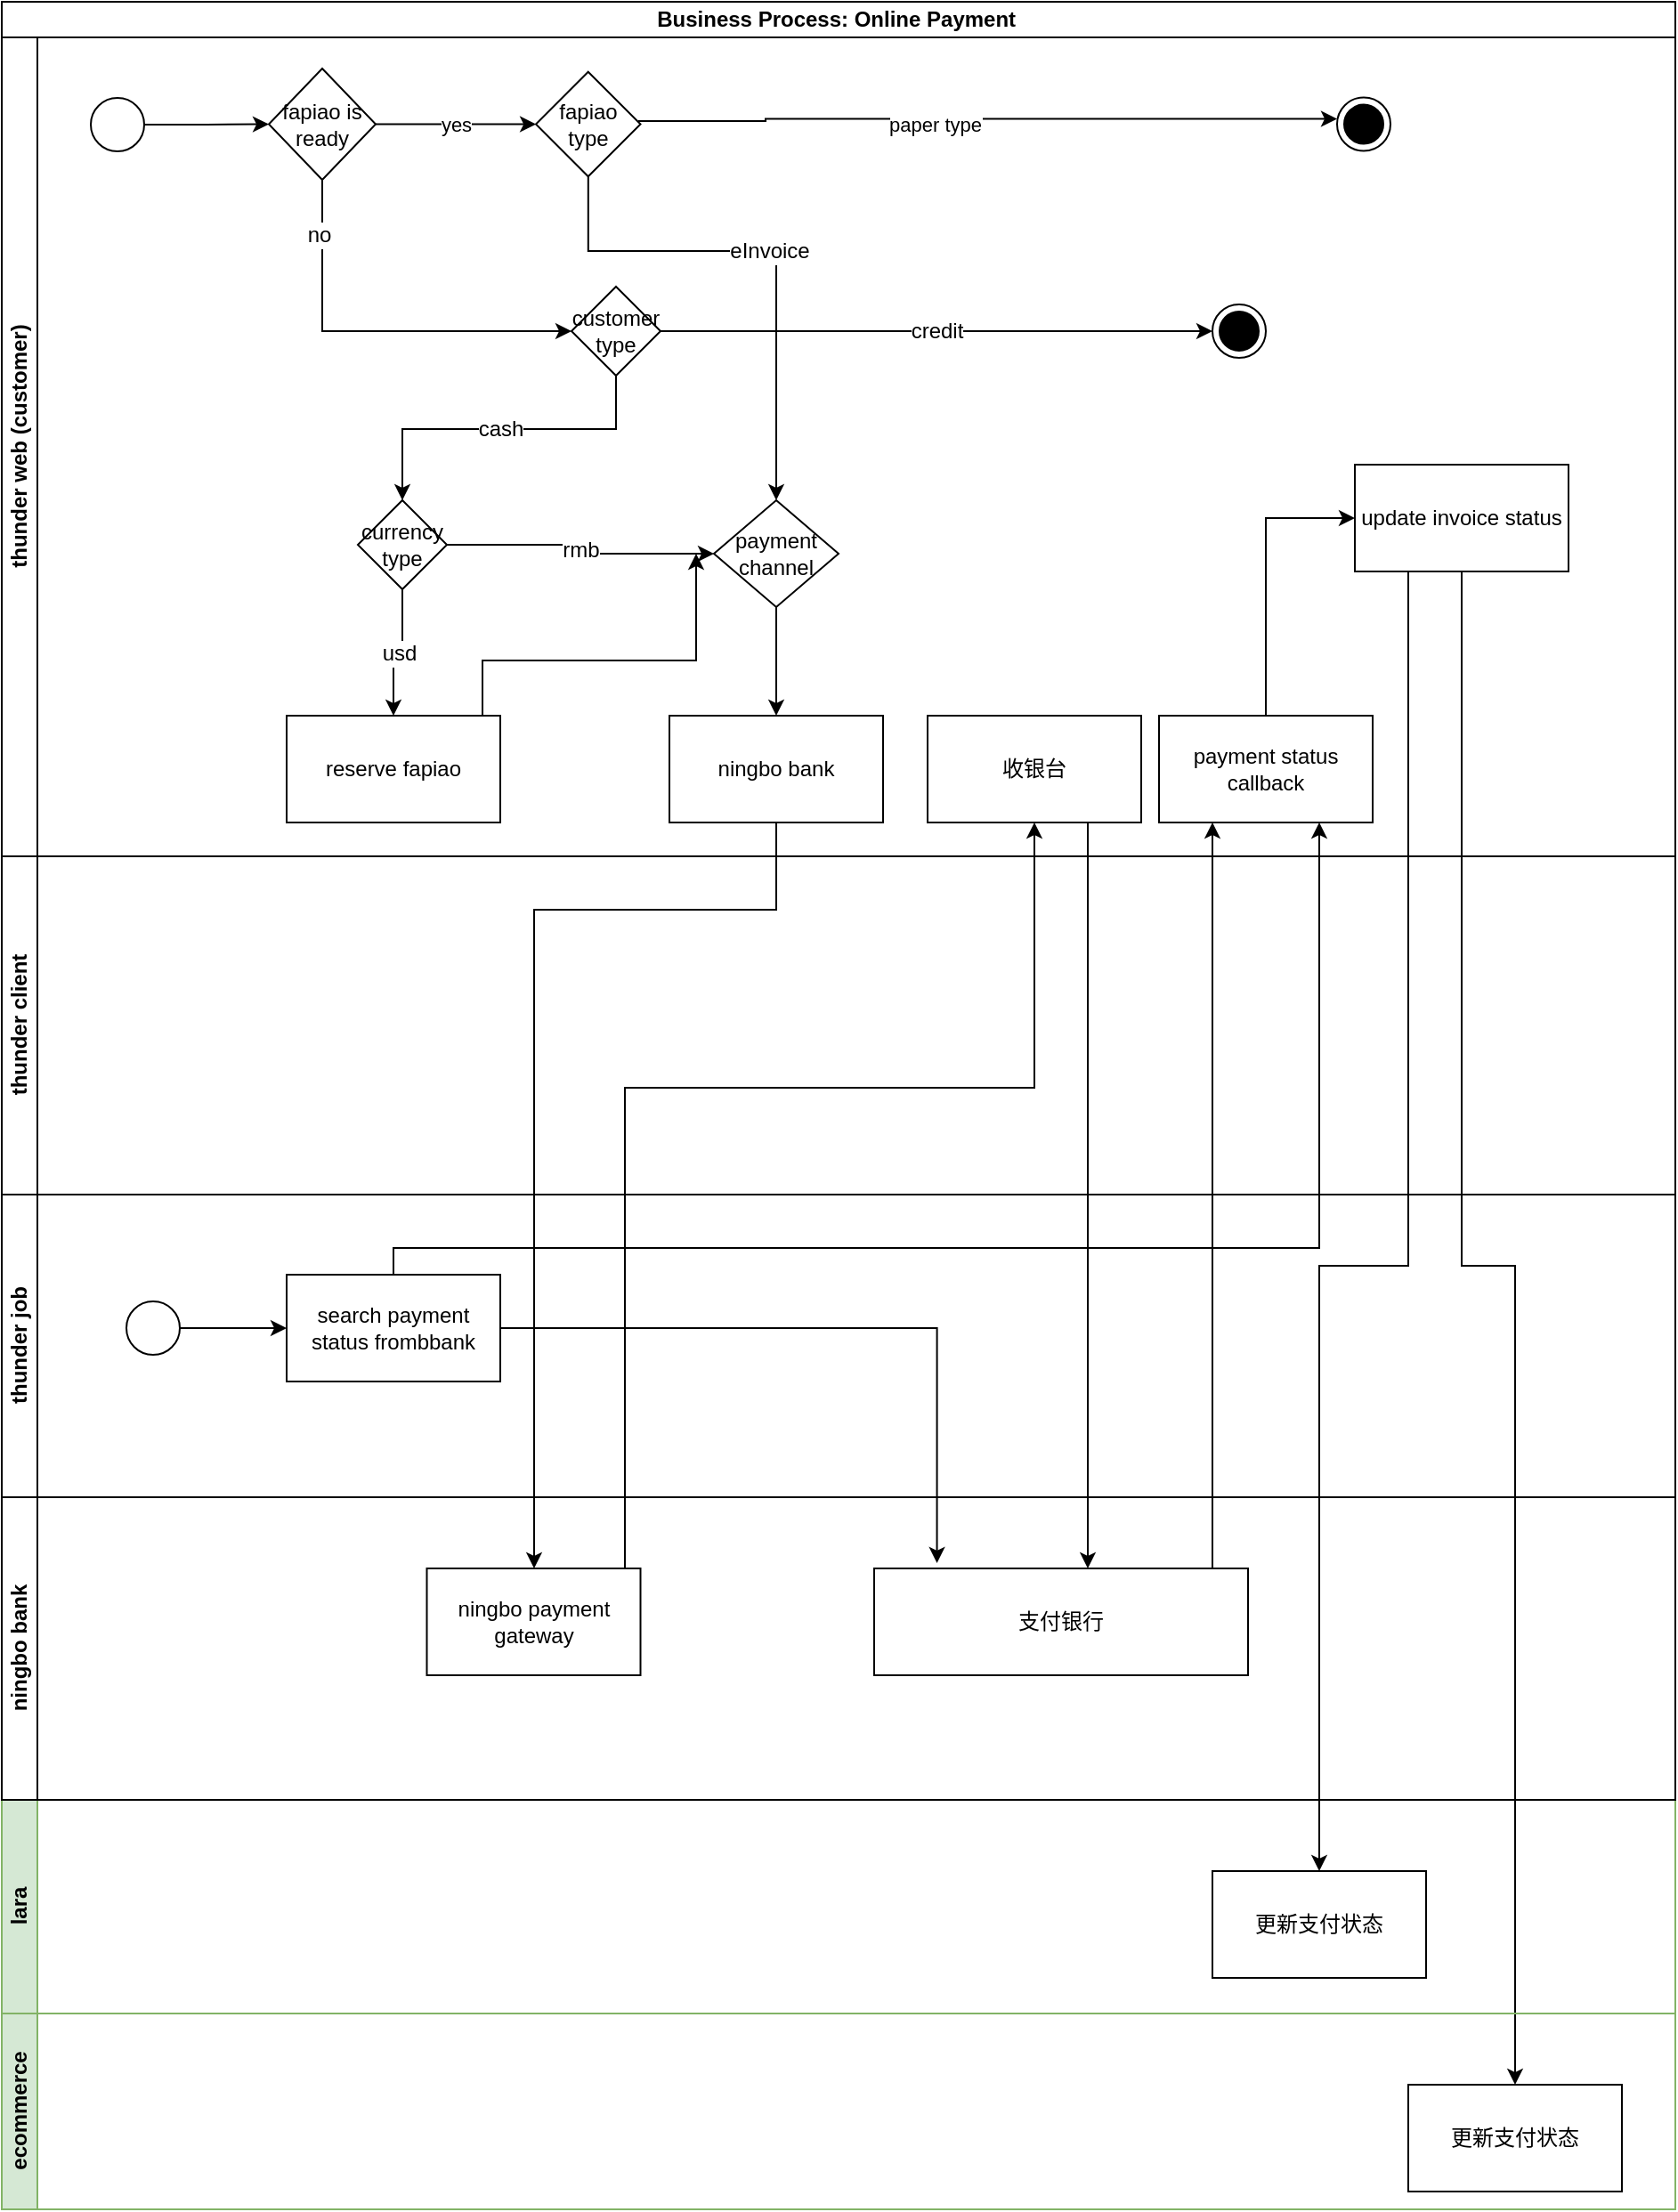 <mxfile version="20.6.2" type="github">
  <diagram id="kgpKYQtTHZ0yAKxKKP6v" name="Page-1">
    <mxGraphModel dx="1182" dy="754" grid="1" gridSize="10" guides="1" tooltips="1" connect="1" arrows="1" fold="1" page="1" pageScale="1" pageWidth="10000" pageHeight="10000" math="0" shadow="0">
      <root>
        <mxCell id="0" />
        <mxCell id="1" parent="0" />
        <mxCell id="0HO_ofuyOMyAhvDu8aWt-1" value="Business Process: Online Payment&amp;nbsp;" style="swimlane;childLayout=stackLayout;resizeParent=1;resizeParentMax=0;horizontal=1;startSize=20;horizontalStack=0;html=1;" parent="1" vertex="1">
          <mxGeometry x="90" y="120" width="940" height="670" as="geometry" />
        </mxCell>
        <mxCell id="0HO_ofuyOMyAhvDu8aWt-2" value="thunder web (customer)" style="swimlane;startSize=20;horizontal=0;html=1;" parent="0HO_ofuyOMyAhvDu8aWt-1" vertex="1">
          <mxGeometry y="20" width="940" height="460" as="geometry" />
        </mxCell>
        <mxCell id="0HO_ofuyOMyAhvDu8aWt-11" value="" style="edgeStyle=orthogonalEdgeStyle;rounded=0;orthogonalLoop=1;jettySize=auto;html=1;" parent="0HO_ofuyOMyAhvDu8aWt-2" source="0HO_ofuyOMyAhvDu8aWt-9" target="0HO_ofuyOMyAhvDu8aWt-10" edge="1">
          <mxGeometry relative="1" as="geometry" />
        </mxCell>
        <mxCell id="0HO_ofuyOMyAhvDu8aWt-9" value="" style="ellipse;" parent="0HO_ofuyOMyAhvDu8aWt-2" vertex="1">
          <mxGeometry x="50" y="34" width="30" height="30" as="geometry" />
        </mxCell>
        <mxCell id="0HO_ofuyOMyAhvDu8aWt-14" value="yes" style="edgeStyle=orthogonalEdgeStyle;rounded=0;orthogonalLoop=1;jettySize=auto;html=1;" parent="0HO_ofuyOMyAhvDu8aWt-2" source="0HO_ofuyOMyAhvDu8aWt-10" target="0HO_ofuyOMyAhvDu8aWt-13" edge="1">
          <mxGeometry relative="1" as="geometry" />
        </mxCell>
        <mxCell id="12KazT56AaLtVAZ6rXiU-3" style="edgeStyle=orthogonalEdgeStyle;rounded=0;orthogonalLoop=1;jettySize=auto;html=1;strokeColor=#000000;fontFamily=Helvetica;fontSize=12;fontColor=rgb(0, 0, 0);startSize=20;entryX=0;entryY=0.5;entryDx=0;entryDy=0;" edge="1" parent="0HO_ofuyOMyAhvDu8aWt-2" source="0HO_ofuyOMyAhvDu8aWt-10" target="12KazT56AaLtVAZ6rXiU-2">
          <mxGeometry relative="1" as="geometry">
            <Array as="points">
              <mxPoint x="180" y="165" />
            </Array>
          </mxGeometry>
        </mxCell>
        <mxCell id="12KazT56AaLtVAZ6rXiU-65" value="no" style="edgeLabel;html=1;align=center;verticalAlign=middle;resizable=0;points=[];fontSize=12;fontFamily=Helvetica;fontColor=rgb(0, 0, 0);" vertex="1" connectable="0" parent="12KazT56AaLtVAZ6rXiU-3">
          <mxGeometry x="-0.73" y="-2" relative="1" as="geometry">
            <mxPoint as="offset" />
          </mxGeometry>
        </mxCell>
        <mxCell id="0HO_ofuyOMyAhvDu8aWt-10" value="fapiao is ready" style="rhombus;whiteSpace=wrap;html=1;" parent="0HO_ofuyOMyAhvDu8aWt-2" vertex="1">
          <mxGeometry x="150" y="17.5" width="60" height="62.5" as="geometry" />
        </mxCell>
        <mxCell id="0HO_ofuyOMyAhvDu8aWt-19" style="edgeStyle=orthogonalEdgeStyle;rounded=0;orthogonalLoop=1;jettySize=auto;html=1;entryX=0;entryY=0.5;entryDx=0;entryDy=0;" parent="0HO_ofuyOMyAhvDu8aWt-2" edge="1">
          <mxGeometry relative="1" as="geometry">
            <Array as="points">
              <mxPoint x="429" y="47" />
              <mxPoint x="429" y="46" />
            </Array>
            <mxPoint x="357.505" y="47" as="sourcePoint" />
            <mxPoint x="750" y="45.75" as="targetPoint" />
          </mxGeometry>
        </mxCell>
        <mxCell id="0HO_ofuyOMyAhvDu8aWt-20" value="paper type" style="edgeLabel;html=1;align=center;verticalAlign=middle;resizable=0;points=[];" parent="0HO_ofuyOMyAhvDu8aWt-19" vertex="1" connectable="0">
          <mxGeometry x="-0.149" y="-3" relative="1" as="geometry">
            <mxPoint as="offset" />
          </mxGeometry>
        </mxCell>
        <mxCell id="12KazT56AaLtVAZ6rXiU-66" value="eInvoice" style="edgeStyle=orthogonalEdgeStyle;rounded=0;orthogonalLoop=1;jettySize=auto;html=1;entryX=0.5;entryY=0;entryDx=0;entryDy=0;strokeColor=#000000;fontFamily=Helvetica;fontSize=12;fontColor=rgb(0, 0, 0);startSize=20;" edge="1" parent="0HO_ofuyOMyAhvDu8aWt-2" source="0HO_ofuyOMyAhvDu8aWt-13" target="12KazT56AaLtVAZ6rXiU-12">
          <mxGeometry relative="1" as="geometry">
            <Array as="points">
              <mxPoint x="329" y="120" />
              <mxPoint x="435" y="120" />
            </Array>
          </mxGeometry>
        </mxCell>
        <mxCell id="0HO_ofuyOMyAhvDu8aWt-13" value="fapiao type" style="rhombus;whiteSpace=wrap;html=1;" parent="0HO_ofuyOMyAhvDu8aWt-2" vertex="1">
          <mxGeometry x="300" y="19.38" width="58.75" height="58.75" as="geometry" />
        </mxCell>
        <mxCell id="12KazT56AaLtVAZ6rXiU-5" value="credit" style="edgeStyle=orthogonalEdgeStyle;rounded=0;orthogonalLoop=1;jettySize=auto;html=1;strokeColor=#000000;fontFamily=Helvetica;fontSize=12;fontColor=rgb(0, 0, 0);startSize=20;entryX=0;entryY=0.5;entryDx=0;entryDy=0;" edge="1" parent="0HO_ofuyOMyAhvDu8aWt-2" source="12KazT56AaLtVAZ6rXiU-2" target="12KazT56AaLtVAZ6rXiU-54">
          <mxGeometry relative="1" as="geometry">
            <mxPoint x="520" y="180" as="targetPoint" />
            <Array as="points">
              <mxPoint x="670" y="165" />
            </Array>
          </mxGeometry>
        </mxCell>
        <mxCell id="12KazT56AaLtVAZ6rXiU-9" value="cash" style="edgeStyle=orthogonalEdgeStyle;rounded=0;orthogonalLoop=1;jettySize=auto;html=1;strokeColor=#000000;fontFamily=Helvetica;fontSize=12;fontColor=rgb(0, 0, 0);startSize=20;" edge="1" parent="0HO_ofuyOMyAhvDu8aWt-2" source="12KazT56AaLtVAZ6rXiU-2" target="12KazT56AaLtVAZ6rXiU-10">
          <mxGeometry relative="1" as="geometry">
            <mxPoint x="450" y="270" as="targetPoint" />
            <Array as="points">
              <mxPoint x="225" y="220" />
            </Array>
          </mxGeometry>
        </mxCell>
        <mxCell id="12KazT56AaLtVAZ6rXiU-2" value="customer type" style="rhombus;whiteSpace=wrap;html=1;strokeColor=rgb(0, 0, 0);fontFamily=Helvetica;fontSize=12;fontColor=rgb(0, 0, 0);startSize=20;fillColor=rgb(255, 255, 255);" vertex="1" parent="0HO_ofuyOMyAhvDu8aWt-2">
          <mxGeometry x="320" y="140" width="50" height="50" as="geometry" />
        </mxCell>
        <mxCell id="12KazT56AaLtVAZ6rXiU-13" value="rmb" style="edgeStyle=orthogonalEdgeStyle;rounded=0;orthogonalLoop=1;jettySize=auto;html=1;strokeColor=#000000;fontFamily=Helvetica;fontSize=12;fontColor=rgb(0, 0, 0);startSize=20;" edge="1" parent="0HO_ofuyOMyAhvDu8aWt-2" source="12KazT56AaLtVAZ6rXiU-10" target="12KazT56AaLtVAZ6rXiU-12">
          <mxGeometry relative="1" as="geometry">
            <Array as="points">
              <mxPoint x="325" y="285" />
              <mxPoint x="325" y="290" />
            </Array>
          </mxGeometry>
        </mxCell>
        <mxCell id="12KazT56AaLtVAZ6rXiU-10" value="currency type" style="rhombus;whiteSpace=wrap;html=1;strokeColor=rgb(0, 0, 0);fontFamily=Helvetica;fontSize=12;fontColor=rgb(0, 0, 0);startSize=20;fillColor=rgb(255, 255, 255);" vertex="1" parent="0HO_ofuyOMyAhvDu8aWt-2">
          <mxGeometry x="200" y="260" width="50" height="50" as="geometry" />
        </mxCell>
        <mxCell id="12KazT56AaLtVAZ6rXiU-6" value="reserve fapiao" style="whiteSpace=wrap;html=1;startSize=20;" vertex="1" parent="0HO_ofuyOMyAhvDu8aWt-2">
          <mxGeometry x="160" y="381" width="120" height="60" as="geometry" />
        </mxCell>
        <mxCell id="12KazT56AaLtVAZ6rXiU-11" value="usd" style="edgeStyle=orthogonalEdgeStyle;rounded=0;orthogonalLoop=1;jettySize=auto;html=1;strokeColor=#000000;fontFamily=Helvetica;fontSize=12;fontColor=rgb(0, 0, 0);startSize=20;" edge="1" parent="0HO_ofuyOMyAhvDu8aWt-2" source="12KazT56AaLtVAZ6rXiU-10" target="12KazT56AaLtVAZ6rXiU-6">
          <mxGeometry relative="1" as="geometry">
            <mxPoint x="435" y="480" as="targetPoint" />
          </mxGeometry>
        </mxCell>
        <mxCell id="12KazT56AaLtVAZ6rXiU-15" value="" style="edgeStyle=orthogonalEdgeStyle;rounded=0;orthogonalLoop=1;jettySize=auto;html=1;strokeColor=#000000;fontFamily=Helvetica;fontSize=12;fontColor=rgb(0, 0, 0);startSize=20;" edge="1" parent="0HO_ofuyOMyAhvDu8aWt-2" source="12KazT56AaLtVAZ6rXiU-12" target="12KazT56AaLtVAZ6rXiU-14">
          <mxGeometry relative="1" as="geometry" />
        </mxCell>
        <mxCell id="12KazT56AaLtVAZ6rXiU-12" value="payment channel" style="rhombus;whiteSpace=wrap;html=1;startSize=20;" vertex="1" parent="0HO_ofuyOMyAhvDu8aWt-2">
          <mxGeometry x="400" y="260" width="70" height="60" as="geometry" />
        </mxCell>
        <mxCell id="12KazT56AaLtVAZ6rXiU-14" value="ningbo bank" style="whiteSpace=wrap;html=1;startSize=20;" vertex="1" parent="0HO_ofuyOMyAhvDu8aWt-2">
          <mxGeometry x="375" y="381" width="120" height="60" as="geometry" />
        </mxCell>
        <mxCell id="12KazT56AaLtVAZ6rXiU-23" value="收银台" style="rounded=0;whiteSpace=wrap;html=1;strokeColor=rgb(0, 0, 0);fontFamily=Helvetica;fontSize=12;fontColor=rgb(0, 0, 0);startSize=20;fillColor=rgb(255, 255, 255);" vertex="1" parent="0HO_ofuyOMyAhvDu8aWt-2">
          <mxGeometry x="520" y="381" width="120" height="60" as="geometry" />
        </mxCell>
        <mxCell id="12KazT56AaLtVAZ6rXiU-56" style="edgeStyle=orthogonalEdgeStyle;rounded=0;orthogonalLoop=1;jettySize=auto;html=1;entryX=0;entryY=0.5;entryDx=0;entryDy=0;strokeColor=#000000;fontFamily=Helvetica;fontSize=12;fontColor=rgb(0, 0, 0);startSize=20;" edge="1" parent="0HO_ofuyOMyAhvDu8aWt-2" source="12KazT56AaLtVAZ6rXiU-28" target="12KazT56AaLtVAZ6rXiU-31">
          <mxGeometry relative="1" as="geometry" />
        </mxCell>
        <mxCell id="12KazT56AaLtVAZ6rXiU-28" value="payment status callback" style="rounded=0;whiteSpace=wrap;html=1;strokeColor=rgb(0, 0, 0);fontFamily=Helvetica;fontSize=12;fontColor=rgb(0, 0, 0);startSize=20;fillColor=rgb(255, 255, 255);" vertex="1" parent="0HO_ofuyOMyAhvDu8aWt-2">
          <mxGeometry x="650" y="381" width="120" height="60" as="geometry" />
        </mxCell>
        <mxCell id="12KazT56AaLtVAZ6rXiU-31" value="update invoice status" style="rounded=0;whiteSpace=wrap;html=1;strokeColor=rgb(0, 0, 0);fontFamily=Helvetica;fontSize=12;fontColor=rgb(0, 0, 0);startSize=20;fillColor=rgb(255, 255, 255);" vertex="1" parent="0HO_ofuyOMyAhvDu8aWt-2">
          <mxGeometry x="760" y="240" width="120" height="60" as="geometry" />
        </mxCell>
        <mxCell id="12KazT56AaLtVAZ6rXiU-45" value="" style="ellipse;html=1;shape=endState;fillColor=strokeColor;strokeColor=rgb(0, 0, 0);fontFamily=Helvetica;fontSize=12;fontColor=rgb(0, 0, 0);startSize=20;" vertex="1" parent="0HO_ofuyOMyAhvDu8aWt-2">
          <mxGeometry x="750" y="33.75" width="30" height="30" as="geometry" />
        </mxCell>
        <mxCell id="12KazT56AaLtVAZ6rXiU-54" value="" style="ellipse;html=1;shape=endState;fillColor=strokeColor;strokeColor=rgb(0, 0, 0);fontFamily=Helvetica;fontSize=12;fontColor=rgb(0, 0, 0);startSize=20;" vertex="1" parent="0HO_ofuyOMyAhvDu8aWt-2">
          <mxGeometry x="680" y="150" width="30" height="30" as="geometry" />
        </mxCell>
        <mxCell id="0HO_ofuyOMyAhvDu8aWt-3" value="thunder client" style="swimlane;startSize=20;horizontal=0;html=1;" parent="0HO_ofuyOMyAhvDu8aWt-1" vertex="1">
          <mxGeometry y="480" width="940" height="190" as="geometry" />
        </mxCell>
        <mxCell id="12KazT56AaLtVAZ6rXiU-32" style="edgeStyle=orthogonalEdgeStyle;rounded=0;orthogonalLoop=1;jettySize=auto;html=1;strokeColor=#000000;fontFamily=Helvetica;fontSize=12;fontColor=rgb(0, 0, 0);startSize=20;" edge="1" parent="1" source="12KazT56AaLtVAZ6rXiU-31" target="12KazT56AaLtVAZ6rXiU-38">
          <mxGeometry relative="1" as="geometry">
            <mxPoint x="860" y="1980.667" as="targetPoint" />
            <Array as="points">
              <mxPoint x="880" y="830" />
              <mxPoint x="830" y="830" />
            </Array>
          </mxGeometry>
        </mxCell>
        <mxCell id="12KazT56AaLtVAZ6rXiU-40" style="edgeStyle=orthogonalEdgeStyle;rounded=0;orthogonalLoop=1;jettySize=auto;html=1;strokeColor=#000000;fontFamily=Helvetica;fontSize=12;fontColor=rgb(0, 0, 0);startSize=20;" edge="1" parent="1" source="12KazT56AaLtVAZ6rXiU-31" target="12KazT56AaLtVAZ6rXiU-41">
          <mxGeometry relative="1" as="geometry">
            <mxPoint x="940" y="2406.667" as="targetPoint" />
            <Array as="points">
              <mxPoint x="910" y="830" />
              <mxPoint x="940" y="830" />
            </Array>
          </mxGeometry>
        </mxCell>
        <mxCell id="12KazT56AaLtVAZ6rXiU-43" style="edgeStyle=orthogonalEdgeStyle;rounded=0;orthogonalLoop=1;jettySize=auto;html=1;strokeColor=#000000;fontFamily=Helvetica;fontSize=12;fontColor=rgb(0, 0, 0);startSize=20;" edge="1" parent="1" source="12KazT56AaLtVAZ6rXiU-6">
          <mxGeometry relative="1" as="geometry">
            <mxPoint x="480" y="430" as="targetPoint" />
            <Array as="points">
              <mxPoint x="360" y="490" />
              <mxPoint x="480" y="490" />
            </Array>
          </mxGeometry>
        </mxCell>
        <mxCell id="12KazT56AaLtVAZ6rXiU-21" value="ningbo payment gateway" style="rounded=0;whiteSpace=wrap;html=1;strokeColor=rgb(0, 0, 0);fontFamily=Helvetica;fontSize=12;fontColor=rgb(0, 0, 0);startSize=20;fillColor=rgb(255, 255, 255);" vertex="1" parent="1">
          <mxGeometry x="328.75" y="1000" width="120" height="60" as="geometry" />
        </mxCell>
        <mxCell id="12KazT56AaLtVAZ6rXiU-20" style="edgeStyle=orthogonalEdgeStyle;rounded=0;orthogonalLoop=1;jettySize=auto;html=1;strokeColor=#000000;fontFamily=Helvetica;fontSize=12;fontColor=rgb(0, 0, 0);startSize=20;" edge="1" parent="1" source="12KazT56AaLtVAZ6rXiU-14" target="12KazT56AaLtVAZ6rXiU-21">
          <mxGeometry relative="1" as="geometry">
            <mxPoint x="400" y="1565.333" as="targetPoint" />
            <Array as="points">
              <mxPoint x="525" y="630" />
              <mxPoint x="389" y="630" />
            </Array>
          </mxGeometry>
        </mxCell>
        <mxCell id="12KazT56AaLtVAZ6rXiU-33" value="lara" style="swimlane;startSize=20;horizontal=0;html=1;fillColor=#d5e8d4;strokeColor=#82b366;" vertex="1" parent="1">
          <mxGeometry x="90" y="1130" width="940" height="120" as="geometry" />
        </mxCell>
        <mxCell id="12KazT56AaLtVAZ6rXiU-38" value="更新支付状态" style="rounded=0;whiteSpace=wrap;html=1;strokeColor=rgb(0, 0, 0);fontFamily=Helvetica;fontSize=12;fontColor=rgb(0, 0, 0);startSize=20;fillColor=rgb(255, 255, 255);" vertex="1" parent="12KazT56AaLtVAZ6rXiU-33">
          <mxGeometry x="680" y="39.997" width="120" height="60" as="geometry" />
        </mxCell>
        <mxCell id="12KazT56AaLtVAZ6rXiU-22" style="edgeStyle=orthogonalEdgeStyle;rounded=0;orthogonalLoop=1;jettySize=auto;html=1;strokeColor=#000000;fontFamily=Helvetica;fontSize=12;fontColor=rgb(0, 0, 0);startSize=20;entryX=0.5;entryY=1;entryDx=0;entryDy=0;" edge="1" parent="1" source="12KazT56AaLtVAZ6rXiU-21" target="12KazT56AaLtVAZ6rXiU-23">
          <mxGeometry relative="1" as="geometry">
            <mxPoint x="620" y="570" as="targetPoint" />
            <Array as="points">
              <mxPoint x="440" y="730" />
              <mxPoint x="670" y="730" />
            </Array>
          </mxGeometry>
        </mxCell>
        <mxCell id="12KazT56AaLtVAZ6rXiU-36" value="ecommerce" style="swimlane;startSize=20;horizontal=0;html=1;fillColor=#d5e8d4;strokeColor=#82b366;" vertex="1" parent="1">
          <mxGeometry x="90" y="1250" width="940" height="110" as="geometry" />
        </mxCell>
        <mxCell id="12KazT56AaLtVAZ6rXiU-41" value="更新支付状态" style="rounded=0;whiteSpace=wrap;html=1;strokeColor=rgb(0, 0, 0);fontFamily=Helvetica;fontSize=12;fontColor=rgb(0, 0, 0);startSize=20;fillColor=rgb(255, 255, 255);" vertex="1" parent="12KazT56AaLtVAZ6rXiU-36">
          <mxGeometry x="790" y="39.997" width="120" height="60" as="geometry" />
        </mxCell>
        <mxCell id="12KazT56AaLtVAZ6rXiU-27" style="edgeStyle=orthogonalEdgeStyle;rounded=0;orthogonalLoop=1;jettySize=auto;html=1;strokeColor=#000000;fontFamily=Helvetica;fontSize=12;fontColor=rgb(0, 0, 0);startSize=20;entryX=0.25;entryY=1;entryDx=0;entryDy=0;" edge="1" parent="1" source="12KazT56AaLtVAZ6rXiU-25" target="12KazT56AaLtVAZ6rXiU-28">
          <mxGeometry relative="1" as="geometry">
            <mxPoint x="770" y="548.667" as="targetPoint" />
            <Array as="points">
              <mxPoint x="770" y="900" />
              <mxPoint x="770" y="900" />
            </Array>
          </mxGeometry>
        </mxCell>
        <mxCell id="12KazT56AaLtVAZ6rXiU-55" style="edgeStyle=orthogonalEdgeStyle;rounded=0;orthogonalLoop=1;jettySize=auto;html=1;strokeColor=#000000;fontFamily=Helvetica;fontSize=12;fontColor=rgb(0, 0, 0);startSize=20;" edge="1" parent="1" source="12KazT56AaLtVAZ6rXiU-23" target="12KazT56AaLtVAZ6rXiU-25">
          <mxGeometry relative="1" as="geometry">
            <Array as="points">
              <mxPoint x="700" y="700" />
              <mxPoint x="700" y="700" />
            </Array>
          </mxGeometry>
        </mxCell>
        <mxCell id="0HO_ofuyOMyAhvDu8aWt-4" value="ningbo bank" style="swimlane;startSize=20;horizontal=0;html=1;" parent="1" vertex="1">
          <mxGeometry x="90" y="960" width="940" height="170" as="geometry" />
        </mxCell>
        <mxCell id="12KazT56AaLtVAZ6rXiU-25" value="支付银行" style="rounded=0;whiteSpace=wrap;html=1;strokeColor=rgb(0, 0, 0);fontFamily=Helvetica;fontSize=12;fontColor=rgb(0, 0, 0);startSize=20;fillColor=rgb(255, 255, 255);" vertex="1" parent="0HO_ofuyOMyAhvDu8aWt-4">
          <mxGeometry x="490" y="40" width="210" height="60" as="geometry" />
        </mxCell>
        <mxCell id="12KazT56AaLtVAZ6rXiU-58" value="thunder job" style="swimlane;startSize=20;horizontal=0;html=1;" vertex="1" parent="1">
          <mxGeometry x="90" y="790" width="940" height="170" as="geometry" />
        </mxCell>
        <mxCell id="12KazT56AaLtVAZ6rXiU-61" value="" style="edgeStyle=orthogonalEdgeStyle;rounded=0;orthogonalLoop=1;jettySize=auto;html=1;strokeColor=#000000;fontFamily=Helvetica;fontSize=12;fontColor=rgb(0, 0, 0);startSize=20;" edge="1" parent="12KazT56AaLtVAZ6rXiU-58" source="12KazT56AaLtVAZ6rXiU-59" target="12KazT56AaLtVAZ6rXiU-60">
          <mxGeometry relative="1" as="geometry" />
        </mxCell>
        <mxCell id="12KazT56AaLtVAZ6rXiU-59" value="" style="ellipse;" vertex="1" parent="12KazT56AaLtVAZ6rXiU-58">
          <mxGeometry x="70" y="60" width="30" height="30" as="geometry" />
        </mxCell>
        <mxCell id="12KazT56AaLtVAZ6rXiU-60" value="search payment status frombbank" style="whiteSpace=wrap;html=1;" vertex="1" parent="12KazT56AaLtVAZ6rXiU-58">
          <mxGeometry x="160" y="45" width="120" height="60" as="geometry" />
        </mxCell>
        <mxCell id="12KazT56AaLtVAZ6rXiU-62" style="edgeStyle=orthogonalEdgeStyle;rounded=0;orthogonalLoop=1;jettySize=auto;html=1;entryX=0.168;entryY=-0.05;entryDx=0;entryDy=0;entryPerimeter=0;strokeColor=#000000;fontFamily=Helvetica;fontSize=12;fontColor=rgb(0, 0, 0);startSize=20;" edge="1" parent="1" source="12KazT56AaLtVAZ6rXiU-60" target="12KazT56AaLtVAZ6rXiU-25">
          <mxGeometry relative="1" as="geometry" />
        </mxCell>
        <mxCell id="12KazT56AaLtVAZ6rXiU-63" style="edgeStyle=orthogonalEdgeStyle;rounded=0;orthogonalLoop=1;jettySize=auto;html=1;strokeColor=#000000;fontFamily=Helvetica;fontSize=12;fontColor=rgb(0, 0, 0);startSize=20;entryX=0.75;entryY=1;entryDx=0;entryDy=0;" edge="1" parent="1" source="12KazT56AaLtVAZ6rXiU-60" target="12KazT56AaLtVAZ6rXiU-28">
          <mxGeometry relative="1" as="geometry">
            <mxPoint x="820" y="590" as="targetPoint" />
            <Array as="points">
              <mxPoint x="310" y="820" />
              <mxPoint x="830" y="820" />
            </Array>
          </mxGeometry>
        </mxCell>
      </root>
    </mxGraphModel>
  </diagram>
</mxfile>

